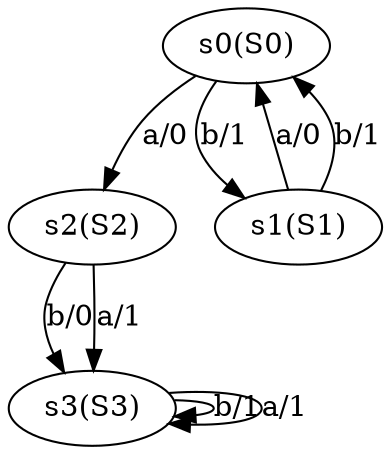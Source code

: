 digraph "generated 16" {
	s0 [label="s0(S0)"]
	s2 [label="s2(S2)"]
	s1 [label="s1(S1)"]
	s3 [label="s3(S3)"]
	s0 -> s2 [label="a/0"]
	s0 -> s1 [label="b/1"]
	s1 -> s0 [label="a/0"]
	s1 -> s0 [label="b/1"]
	s2 -> s3 [label="b/0"]
	s2 -> s3 [label="a/1"]
	s3 -> s3 [label="b/1"]
	s3 -> s3 [label="a/1"]
}
